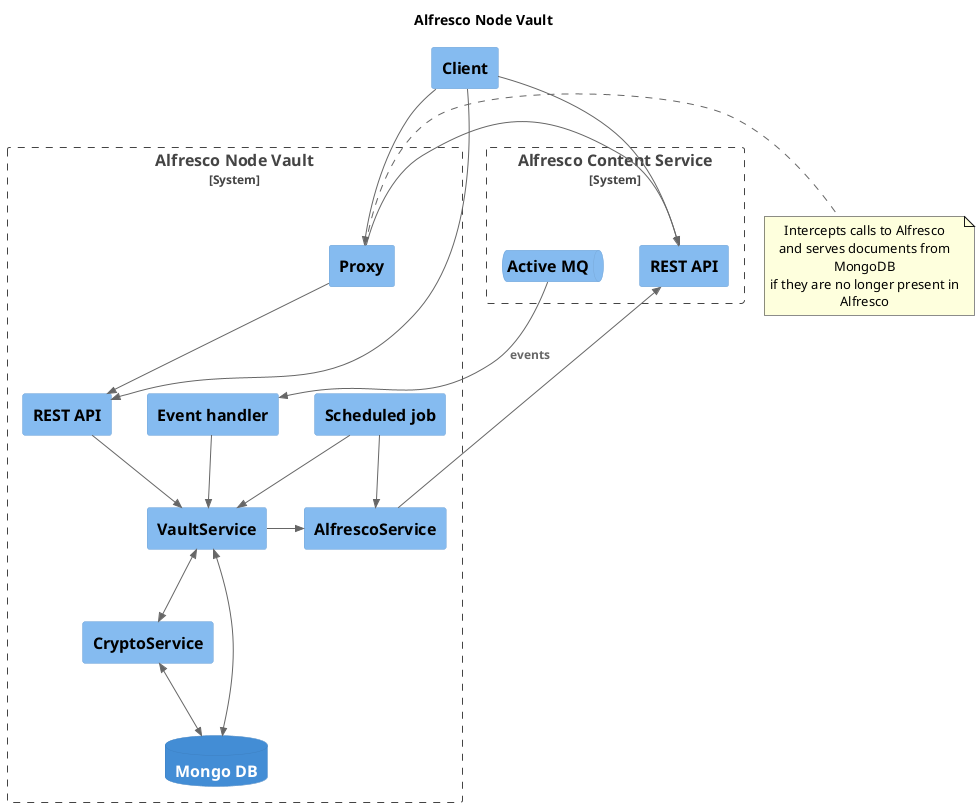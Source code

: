 @startuml
!include <C4/C4_Container>
!include <C4/C4_Component>

hide stereotype

title Alfresco Node Vault

System_Boundary(anv, "Alfresco Node Vault") {
  Component(anvProxy, "Proxy")
  Component(anvApi, "REST API")
  Component(anvHandler, "Event handler")
  Component(anvJob, "Scheduled job")
  Component(anvVault, "VaultService")
  Component(anvCrypto, "CryptoService")
  Component(anvAlfresco, "AlfrescoService")
  ContainerDb(anvMongo, "Mongo DB")
}

note right of [anvProxy]
Intercepts calls to Alfresco
and serves documents from MongoDB
if they are no longer present in Alfresco
end note

System_Boundary(acs, "Alfresco Content Service") {
  ComponentQueue(acsQueue, "Active MQ")
  Component(acsApi, "REST API")
}

Rel_D(acsQueue, anvHandler, "events")
Rel_D(anvProxy, anvApi, "")
Rel_R(anvProxy, acsApi, "")
Rel_D(anvApi, anvVault, "")
Rel_D(anvHandler, anvVault, "")
Rel_D(anvJob, anvVault, "")
Rel_D(anvJob, anvAlfresco, "")
BiRel_D(anvVault, anvCrypto, "")
BiRel_D(anvVault, anvMongo, "")
BiRel_D(anvCrypto, anvMongo, "")
Rel_R(anvVault, anvAlfresco, "")
Rel_R(anvAlfresco, acsApi, "")

Component(client, "Client")

Rel_D(client, anvProxy, "")
Rel_D(client, anvApi, "")
Rel_D(client, acsApi, "")

@enduml